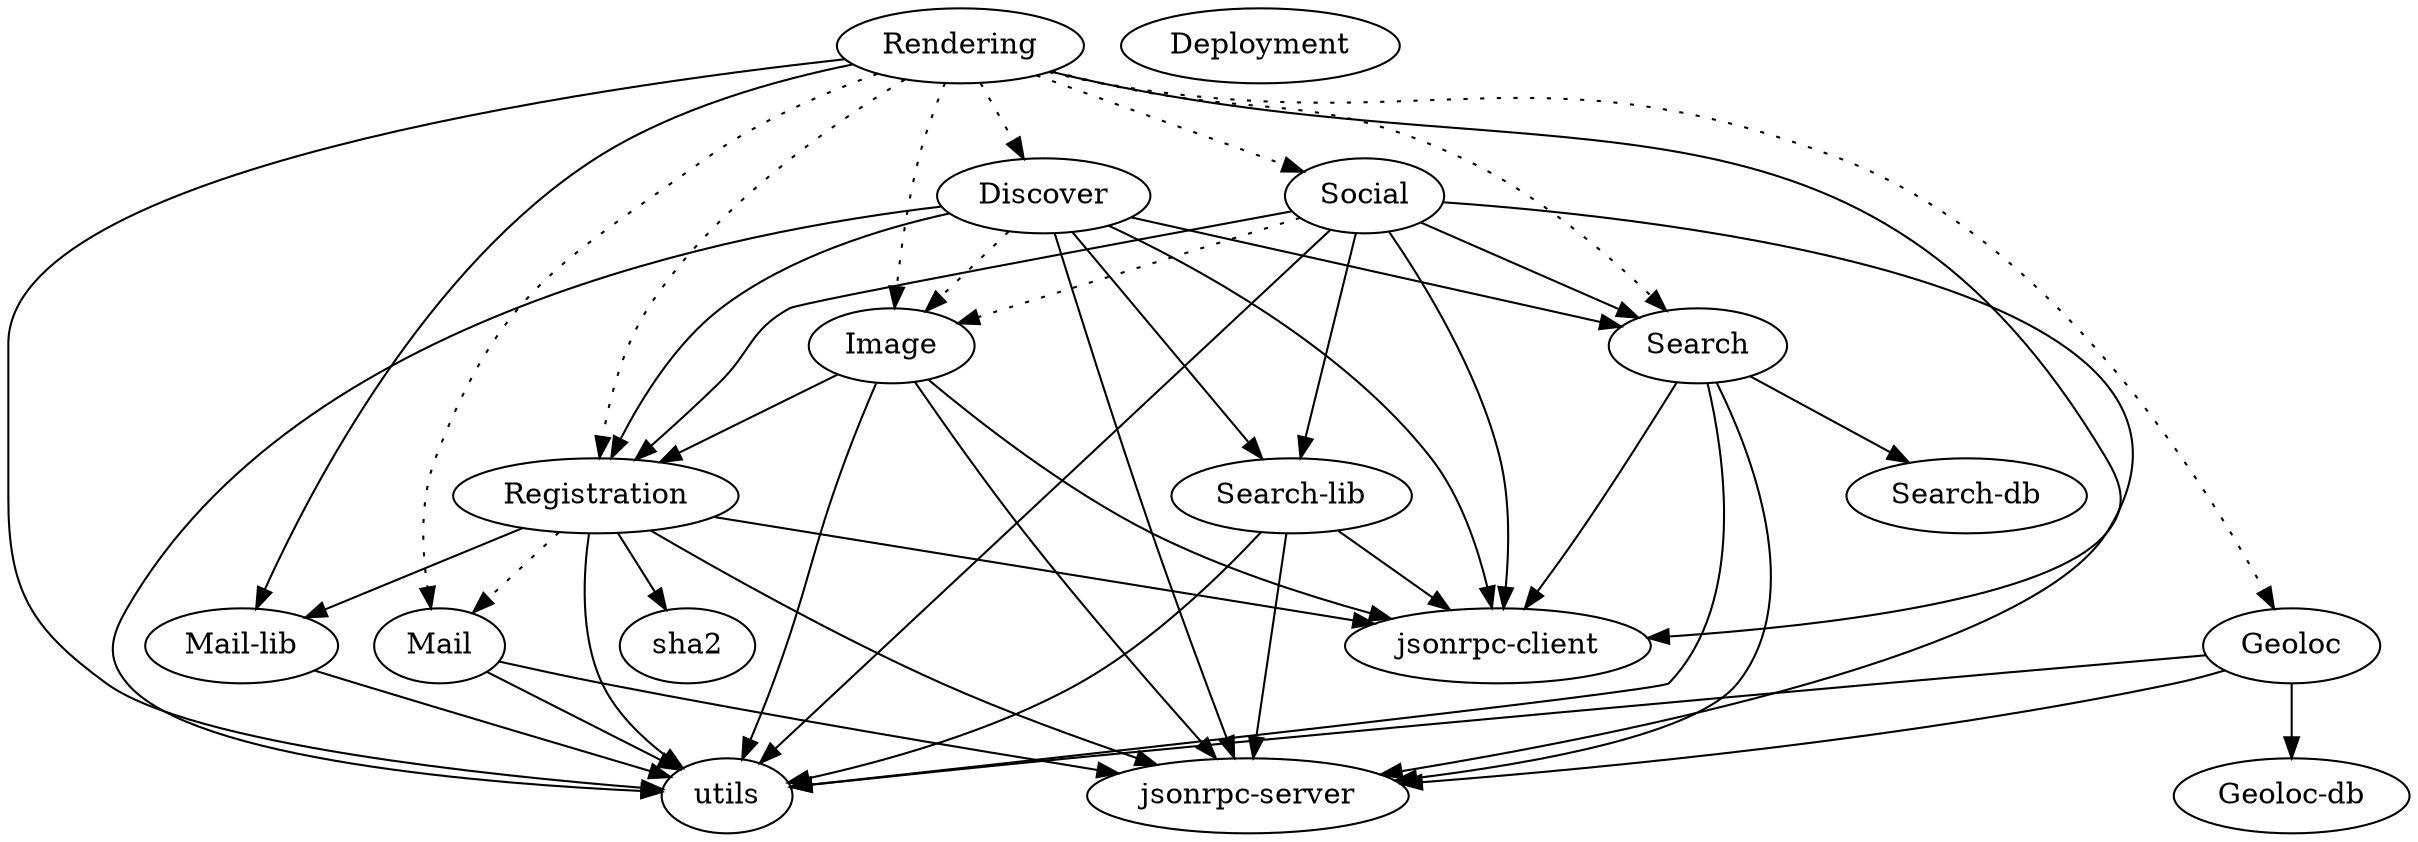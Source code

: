 digraph AgroDependencies {
	Mail -> utils;
	Mail -> "jsonrpc-server";
	"Mail-lib" -> utils;
	Registration -> Mail [style=dotted];
	Registration -> "Mail-lib";
	Registration -> utils;
	Registration -> "jsonrpc-server";
	Registration -> "jsonrpc-client";
	Registration -> sha2;
	Image -> Registration;
	Image -> "jsonrpc-server";
	Image -> "jsonrpc-client";
	Image -> utils;
	Social -> Image [style=dotted];
	Social -> Registration;
	Social -> Search;
	Social -> "jsonrpc-server";
	Social -> "jsonrpc-client";
	Social -> utils;
	Social -> "Search-lib";
	Discover -> Image [style=dotted];
	Discover -> Registration;
	Discover -> Search;
	Discover -> "jsonrpc-server";
	Discover -> "jsonrpc-client";
	Discover -> utils;
	Discover -> "Search-lib";
	Geoloc -> "jsonrpc-server";
	Geoloc -> utils;
	Geoloc -> "Geoloc-db";
	Search -> "jsonrpc-server";
	Search -> "jsonrpc-client";
	Search -> utils;
	Search -> "Search-db";
	"Search-lib" -> "jsonrpc-server";
	"Search-lib" -> "jsonrpc-client";
	"Search-lib" -> utils;
	Deployment;
	Rendering -> utils;
	Rendering -> "jsonrpc-client";
	Rendering -> "Mail-lib";
	Rendering -> Social [style=dotted];
	Rendering -> Discover [style=dotted];
	Rendering -> Image [style=dotted];
	Rendering -> Geoloc [style=dotted];
	Rendering -> Registration [style=dotted];
	Rendering -> Search [style=dotted];
	Rendering -> Mail [style=dotted];
	
}
